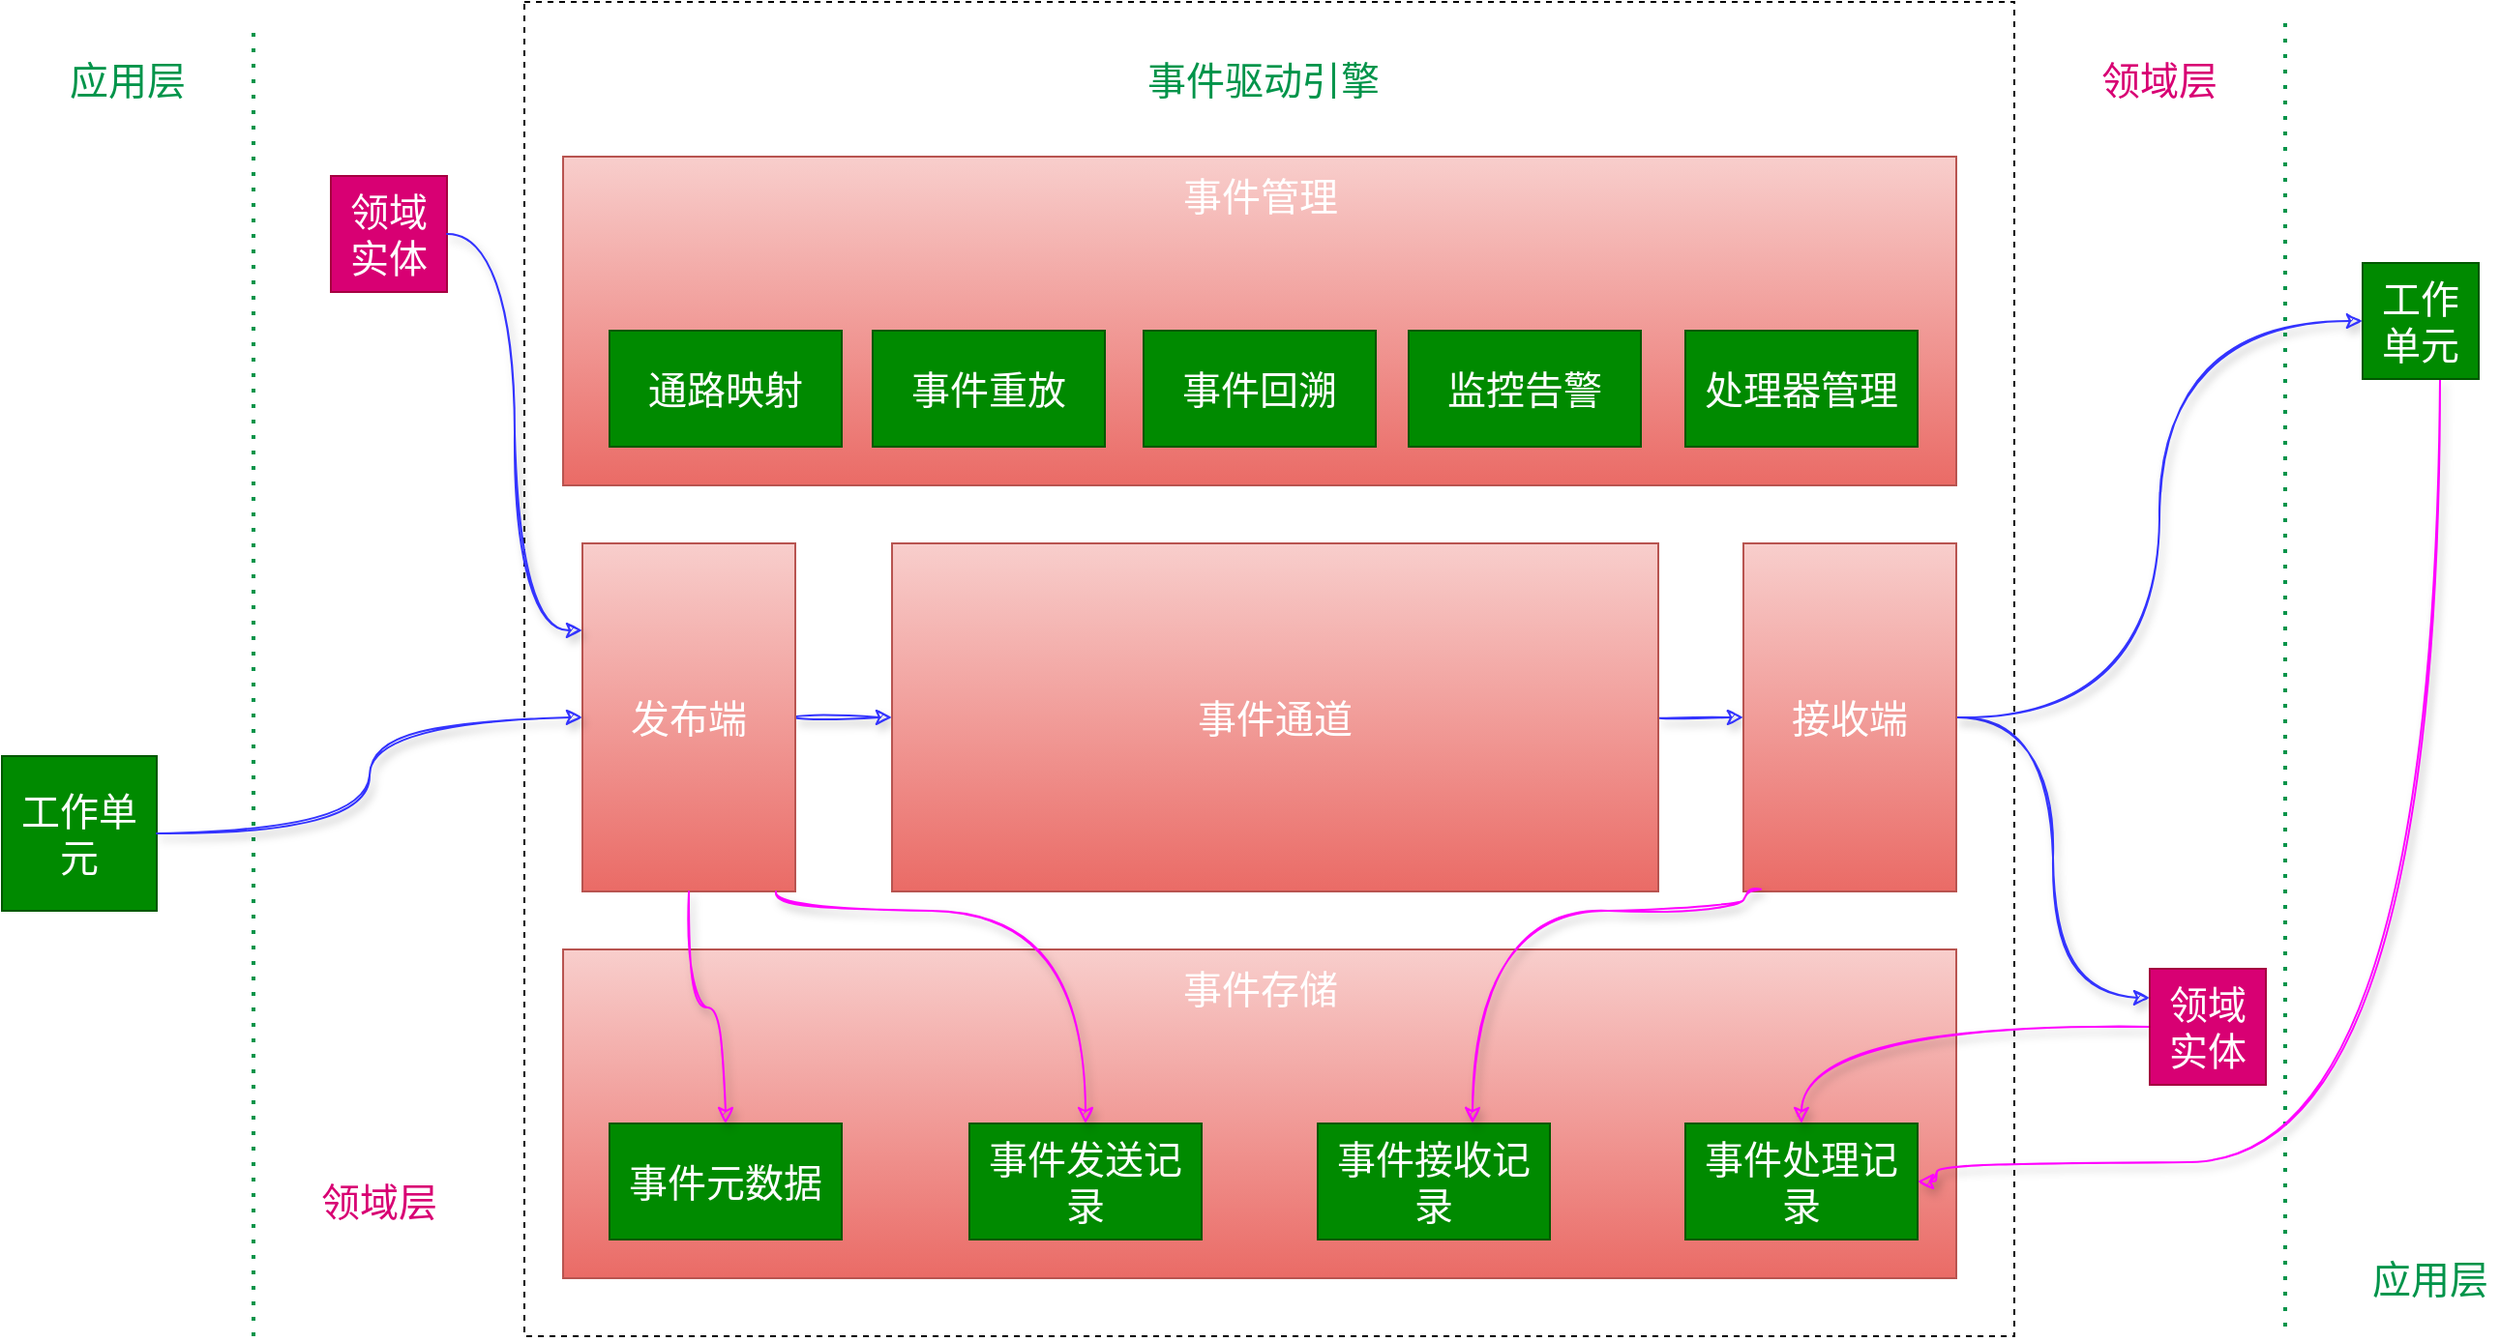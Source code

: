 <mxfile version="14.6.13" type="device"><diagram id="M3DUUzjtJem4PJh4hSRX" name="第 1 页"><mxGraphModel dx="1773" dy="642" grid="1" gridSize="10" guides="1" tooltips="1" connect="1" arrows="1" fold="1" page="1" pageScale="1" pageWidth="827" pageHeight="1169" math="0" shadow="0"><root><mxCell id="0"/><mxCell id="1" parent="0"/><mxCell id="T04QGlsWxNJCxd8yODfm-31" value="" style="rounded=0;whiteSpace=wrap;html=1;labelBackgroundColor=#ffffff;fontSize=20;fontColor=#FF66FF;dashed=1;" parent="1" vertex="1"><mxGeometry x="250" y="150" width="770" height="690" as="geometry"/></mxCell><mxCell id="T04QGlsWxNJCxd8yODfm-1" value="" style="endArrow=none;dashed=1;html=1;dashPattern=1 3;strokeWidth=2;strokeColor=#00944A;" parent="1" edge="1"><mxGeometry width="50" height="50" relative="1" as="geometry"><mxPoint x="110" y="840" as="sourcePoint"/><mxPoint x="110" y="160" as="targetPoint"/></mxGeometry></mxCell><mxCell id="T04QGlsWxNJCxd8yODfm-2" value="应用层" style="text;html=1;strokeColor=none;fillColor=none;align=center;verticalAlign=middle;whiteSpace=wrap;rounded=0;fontColor=#00944A;fontSize=20;" parent="1" vertex="1"><mxGeometry x="10" y="180" width="70" height="20" as="geometry"/></mxCell><mxCell id="T04QGlsWxNJCxd8yODfm-3" value="工作单元" style="whiteSpace=wrap;html=1;aspect=fixed;fontSize=20;fillColor=#008a00;strokeColor=#005700;fontColor=#ffffff;" parent="1" vertex="1"><mxGeometry x="-20" y="540" width="80" height="80" as="geometry"/></mxCell><mxCell id="T04QGlsWxNJCxd8yODfm-4" value="领域实体" style="whiteSpace=wrap;html=1;aspect=fixed;fontSize=20;fontColor=#ffffff;fillColor=#d80073;strokeColor=#A50040;" parent="1" vertex="1"><mxGeometry x="150" y="240" width="60" height="60" as="geometry"/></mxCell><mxCell id="T04QGlsWxNJCxd8yODfm-7" value="事件驱动引擎" style="text;html=1;strokeColor=none;fillColor=none;align=center;verticalAlign=middle;whiteSpace=wrap;rounded=0;fontColor=#00944A;fontSize=20;" parent="1" vertex="1"><mxGeometry x="557" y="180" width="150" height="20" as="geometry"/></mxCell><mxCell id="T04QGlsWxNJCxd8yODfm-6" value="" style="rounded=0;whiteSpace=wrap;html=1;fontSize=20;fillColor=#f8cecc;strokeColor=#b85450;gradientColor=#ea6b66;" parent="1" vertex="1"><mxGeometry x="270" y="230" width="720" height="170" as="geometry"/></mxCell><mxCell id="T04QGlsWxNJCxd8yODfm-8" value="事件管理" style="text;html=1;align=center;verticalAlign=middle;whiteSpace=wrap;rounded=0;fontSize=20;fontColor=#FFFFFF;" parent="1" vertex="1"><mxGeometry x="577.5" y="240" width="105" height="20" as="geometry"/></mxCell><mxCell id="T04QGlsWxNJCxd8yODfm-10" value="通路映射" style="rounded=0;whiteSpace=wrap;html=1;fontSize=20;fontColor=#ffffff;fillColor=#008a00;strokeColor=#005700;" parent="1" vertex="1"><mxGeometry x="294" y="320" width="120" height="60" as="geometry"/></mxCell><mxCell id="T04QGlsWxNJCxd8yODfm-11" value="事件重放" style="rounded=0;whiteSpace=wrap;html=1;fontSize=20;fontColor=#ffffff;fillColor=#008a00;strokeColor=#005700;" parent="1" vertex="1"><mxGeometry x="430" y="320" width="120" height="60" as="geometry"/></mxCell><mxCell id="T04QGlsWxNJCxd8yODfm-12" value="事件回溯" style="rounded=0;whiteSpace=wrap;html=1;fontSize=20;fontColor=#ffffff;fillColor=#008a00;strokeColor=#005700;" parent="1" vertex="1"><mxGeometry x="570" y="320" width="120" height="60" as="geometry"/></mxCell><mxCell id="T04QGlsWxNJCxd8yODfm-13" value="监控告警" style="rounded=0;whiteSpace=wrap;html=1;fontSize=20;fontColor=#ffffff;fillColor=#008a00;strokeColor=#005700;" parent="1" vertex="1"><mxGeometry x="707" y="320" width="120" height="60" as="geometry"/></mxCell><mxCell id="T04QGlsWxNJCxd8yODfm-14" value="处理器管理" style="rounded=0;whiteSpace=wrap;html=1;fontSize=20;fontColor=#ffffff;fillColor=#008a00;strokeColor=#005700;" parent="1" vertex="1"><mxGeometry x="850" y="320" width="120" height="60" as="geometry"/></mxCell><mxCell id="T04QGlsWxNJCxd8yODfm-21" style="edgeStyle=orthogonalEdgeStyle;curved=1;sketch=1;orthogonalLoop=1;jettySize=auto;html=1;shadow=1;fontSize=20;fontColor=#FF66FF;strokeColor=#3333FF;" parent="1" source="T04QGlsWxNJCxd8yODfm-15" target="T04QGlsWxNJCxd8yODfm-19" edge="1"><mxGeometry relative="1" as="geometry"/></mxCell><mxCell id="T04QGlsWxNJCxd8yODfm-15" value="发布端" style="rounded=0;whiteSpace=wrap;html=1;fontSize=20;fillColor=#f8cecc;strokeColor=#b85450;gradientColor=#ea6b66;fontColor=#FFFFFF;" parent="1" vertex="1"><mxGeometry x="280" y="430" width="110" height="180" as="geometry"/></mxCell><mxCell id="T04QGlsWxNJCxd8yODfm-16" style="edgeStyle=orthogonalEdgeStyle;orthogonalLoop=1;jettySize=auto;html=1;fontSize=20;fontColor=#FFFFFF;shadow=1;sketch=1;entryX=0;entryY=0.25;entryDx=0;entryDy=0;strokeColor=#3333FF;curved=1;" parent="1" source="T04QGlsWxNJCxd8yODfm-4" target="T04QGlsWxNJCxd8yODfm-15" edge="1"><mxGeometry relative="1" as="geometry"/></mxCell><mxCell id="T04QGlsWxNJCxd8yODfm-17" value="领域层" style="text;html=1;strokeColor=none;fillColor=none;align=center;verticalAlign=middle;whiteSpace=wrap;rounded=0;fontSize=20;labelBackgroundColor=#ffffff;fontColor=#d80073;" parent="1" vertex="1"><mxGeometry x="140" y="760" width="70" height="20" as="geometry"/></mxCell><mxCell id="T04QGlsWxNJCxd8yODfm-18" style="edgeStyle=orthogonalEdgeStyle;curved=1;sketch=1;orthogonalLoop=1;jettySize=auto;html=1;shadow=1;fontSize=20;fontColor=#FF66FF;strokeColor=#3333FF;" parent="1" source="T04QGlsWxNJCxd8yODfm-3" target="T04QGlsWxNJCxd8yODfm-15" edge="1"><mxGeometry relative="1" as="geometry"/></mxCell><mxCell id="T04QGlsWxNJCxd8yODfm-22" style="edgeStyle=orthogonalEdgeStyle;curved=1;sketch=1;orthogonalLoop=1;jettySize=auto;html=1;entryX=0;entryY=0.5;entryDx=0;entryDy=0;shadow=1;fontSize=20;fontColor=#FF66FF;strokeColor=#3333FF;" parent="1" source="T04QGlsWxNJCxd8yODfm-19" target="T04QGlsWxNJCxd8yODfm-20" edge="1"><mxGeometry relative="1" as="geometry"/></mxCell><mxCell id="T04QGlsWxNJCxd8yODfm-19" value="事件通道" style="rounded=0;whiteSpace=wrap;html=1;fontSize=20;fillColor=#f8cecc;strokeColor=#b85450;gradientColor=#ea6b66;fontColor=#FFFFFF;" parent="1" vertex="1"><mxGeometry x="440" y="430" width="396" height="180" as="geometry"/></mxCell><mxCell id="T04QGlsWxNJCxd8yODfm-33" style="edgeStyle=orthogonalEdgeStyle;curved=1;sketch=1;orthogonalLoop=1;jettySize=auto;html=1;entryX=0;entryY=0.25;entryDx=0;entryDy=0;shadow=1;fontSize=20;fontColor=#FF66FF;strokeColor=#3333FF;" parent="1" source="T04QGlsWxNJCxd8yODfm-20" target="T04QGlsWxNJCxd8yODfm-32" edge="1"><mxGeometry relative="1" as="geometry"/></mxCell><mxCell id="T04QGlsWxNJCxd8yODfm-37" style="edgeStyle=orthogonalEdgeStyle;curved=1;sketch=1;orthogonalLoop=1;jettySize=auto;html=1;entryX=0;entryY=0.5;entryDx=0;entryDy=0;shadow=1;fontSize=20;fontColor=#FF66FF;strokeColor=#3333FF;" parent="1" source="T04QGlsWxNJCxd8yODfm-20" target="T04QGlsWxNJCxd8yODfm-36" edge="1"><mxGeometry relative="1" as="geometry"/></mxCell><mxCell id="T04QGlsWxNJCxd8yODfm-20" value="接收端" style="rounded=0;whiteSpace=wrap;html=1;fontSize=20;fillColor=#f8cecc;strokeColor=#b85450;gradientColor=#ea6b66;fontColor=#FFFFFF;" parent="1" vertex="1"><mxGeometry x="880" y="430" width="110" height="180" as="geometry"/></mxCell><mxCell id="T04QGlsWxNJCxd8yODfm-24" value="" style="rounded=0;whiteSpace=wrap;html=1;fontSize=20;fillColor=#f8cecc;strokeColor=#b85450;gradientColor=#ea6b66;" parent="1" vertex="1"><mxGeometry x="270" y="640" width="720" height="170" as="geometry"/></mxCell><mxCell id="T04QGlsWxNJCxd8yODfm-25" value="事件存储" style="text;html=1;align=center;verticalAlign=middle;whiteSpace=wrap;rounded=0;fontSize=20;fontColor=#FFFFFF;" parent="1" vertex="1"><mxGeometry x="577.5" y="650" width="105" height="20" as="geometry"/></mxCell><mxCell id="T04QGlsWxNJCxd8yODfm-26" value="事件元数据" style="rounded=0;whiteSpace=wrap;html=1;fontSize=20;fontColor=#ffffff;fillColor=#008a00;strokeColor=#005700;" parent="1" vertex="1"><mxGeometry x="294" y="730" width="120" height="60" as="geometry"/></mxCell><mxCell id="T04QGlsWxNJCxd8yODfm-27" value="事件发送记录" style="rounded=0;whiteSpace=wrap;html=1;fontSize=20;fontColor=#ffffff;fillColor=#008a00;strokeColor=#005700;" parent="1" vertex="1"><mxGeometry x="480" y="730" width="120" height="60" as="geometry"/></mxCell><mxCell id="T04QGlsWxNJCxd8yODfm-28" value="事件接收记录" style="rounded=0;whiteSpace=wrap;html=1;fontSize=20;fontColor=#ffffff;fillColor=#008a00;strokeColor=#005700;" parent="1" vertex="1"><mxGeometry x="660" y="730" width="120" height="60" as="geometry"/></mxCell><mxCell id="T04QGlsWxNJCxd8yODfm-29" value="事件处理记录" style="rounded=0;whiteSpace=wrap;html=1;fontSize=20;fontColor=#ffffff;fillColor=#008a00;strokeColor=#005700;" parent="1" vertex="1"><mxGeometry x="850" y="730" width="120" height="60" as="geometry"/></mxCell><mxCell id="T04QGlsWxNJCxd8yODfm-43" style="edgeStyle=orthogonalEdgeStyle;curved=1;sketch=1;orthogonalLoop=1;jettySize=auto;html=1;shadow=1;fontSize=20;fontColor=#FF66FF;strokeColor=#FF00FF;" parent="1" source="T04QGlsWxNJCxd8yODfm-32" target="T04QGlsWxNJCxd8yODfm-29" edge="1"><mxGeometry relative="1" as="geometry"/></mxCell><mxCell id="T04QGlsWxNJCxd8yODfm-32" value="领域实体" style="whiteSpace=wrap;html=1;aspect=fixed;fontSize=20;fontColor=#ffffff;fillColor=#d80073;strokeColor=#A50040;" parent="1" vertex="1"><mxGeometry x="1090" y="650" width="60" height="60" as="geometry"/></mxCell><mxCell id="T04QGlsWxNJCxd8yODfm-34" value="领域层" style="text;html=1;strokeColor=none;fillColor=none;align=center;verticalAlign=middle;whiteSpace=wrap;rounded=0;fontSize=20;labelBackgroundColor=#ffffff;fontColor=#d80073;" parent="1" vertex="1"><mxGeometry x="1060" y="180" width="70" height="20" as="geometry"/></mxCell><mxCell id="T04QGlsWxNJCxd8yODfm-35" value="" style="endArrow=none;dashed=1;html=1;dashPattern=1 3;strokeWidth=2;strokeColor=#00944A;" parent="1" edge="1"><mxGeometry width="50" height="50" relative="1" as="geometry"><mxPoint x="1160" y="835" as="sourcePoint"/><mxPoint x="1160" y="155" as="targetPoint"/></mxGeometry></mxCell><mxCell id="T04QGlsWxNJCxd8yODfm-44" style="edgeStyle=orthogonalEdgeStyle;curved=1;sketch=1;orthogonalLoop=1;jettySize=auto;html=1;shadow=1;fontSize=20;fontColor=#FF66FF;strokeColor=#FF00FF;" parent="1" source="T04QGlsWxNJCxd8yODfm-36" edge="1"><mxGeometry relative="1" as="geometry"><mxPoint x="970" y="760" as="targetPoint"/><Array as="points"><mxPoint x="1240" y="750"/><mxPoint x="980" y="750"/><mxPoint x="980" y="760"/></Array></mxGeometry></mxCell><mxCell id="T04QGlsWxNJCxd8yODfm-36" value="工作单元" style="whiteSpace=wrap;html=1;aspect=fixed;fontSize=20;fontColor=#ffffff;fillColor=#008a00;strokeColor=#005700;" parent="1" vertex="1"><mxGeometry x="1200" y="285" width="60" height="60" as="geometry"/></mxCell><mxCell id="T04QGlsWxNJCxd8yODfm-39" value="应用层" style="text;html=1;strokeColor=none;fillColor=none;align=center;verticalAlign=middle;whiteSpace=wrap;rounded=0;fontColor=#00944A;fontSize=20;" parent="1" vertex="1"><mxGeometry x="1200" y="800" width="70" height="20" as="geometry"/></mxCell><mxCell id="T04QGlsWxNJCxd8yODfm-38" style="edgeStyle=orthogonalEdgeStyle;curved=1;sketch=1;orthogonalLoop=1;jettySize=auto;html=1;entryX=0.5;entryY=0;entryDx=0;entryDy=0;shadow=1;fontSize=20;fontColor=#FF66FF;strokeColor=#FF00FF;" parent="1" source="T04QGlsWxNJCxd8yODfm-15" target="T04QGlsWxNJCxd8yODfm-26" edge="1"><mxGeometry relative="1" as="geometry"/></mxCell><mxCell id="T04QGlsWxNJCxd8yODfm-41" style="edgeStyle=orthogonalEdgeStyle;curved=1;sketch=1;orthogonalLoop=1;jettySize=auto;html=1;shadow=1;fontSize=20;fontColor=#FF66FF;strokeColor=#FF00FF;" parent="1" source="T04QGlsWxNJCxd8yODfm-15" target="T04QGlsWxNJCxd8yODfm-27" edge="1"><mxGeometry relative="1" as="geometry"><Array as="points"><mxPoint x="380" y="620"/><mxPoint x="540" y="620"/></Array></mxGeometry></mxCell><mxCell id="T04QGlsWxNJCxd8yODfm-42" style="edgeStyle=orthogonalEdgeStyle;curved=1;sketch=1;orthogonalLoop=1;jettySize=auto;html=1;shadow=1;fontSize=20;fontColor=#FF66FF;strokeColor=#FF00FF;exitX=0.082;exitY=0.994;exitDx=0;exitDy=0;exitPerimeter=0;" parent="1" source="T04QGlsWxNJCxd8yODfm-20" target="T04QGlsWxNJCxd8yODfm-28" edge="1"><mxGeometry relative="1" as="geometry"><Array as="points"><mxPoint x="880" y="609"/><mxPoint x="880" y="620"/><mxPoint x="740" y="620"/></Array></mxGeometry></mxCell></root></mxGraphModel></diagram></mxfile>